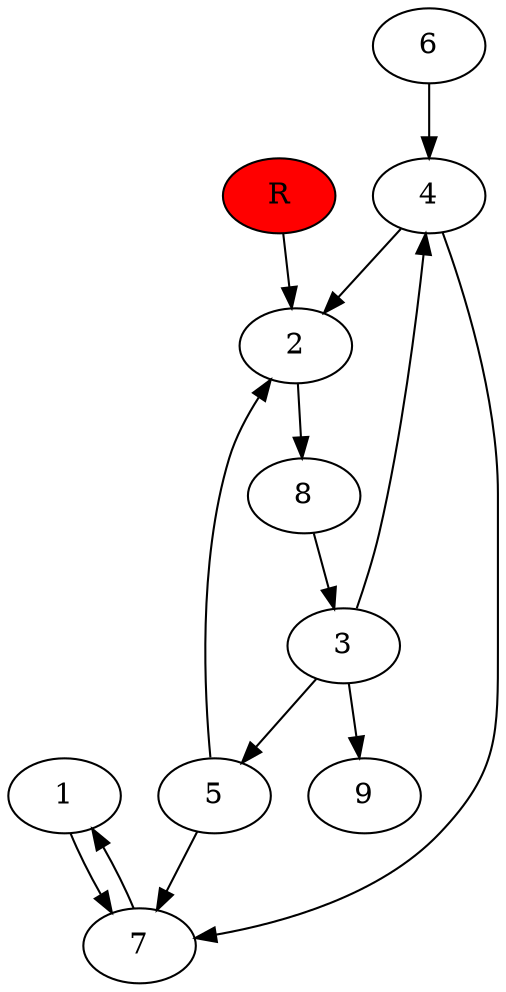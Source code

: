 digraph prb40092 {
	1
	2
	3
	4
	5
	6
	7
	8
	R [fillcolor="#ff0000" style=filled]
	1 -> 7
	2 -> 8
	3 -> 4
	3 -> 5
	3 -> 9
	4 -> 2
	4 -> 7
	5 -> 2
	5 -> 7
	6 -> 4
	7 -> 1
	8 -> 3
	R -> 2
}
